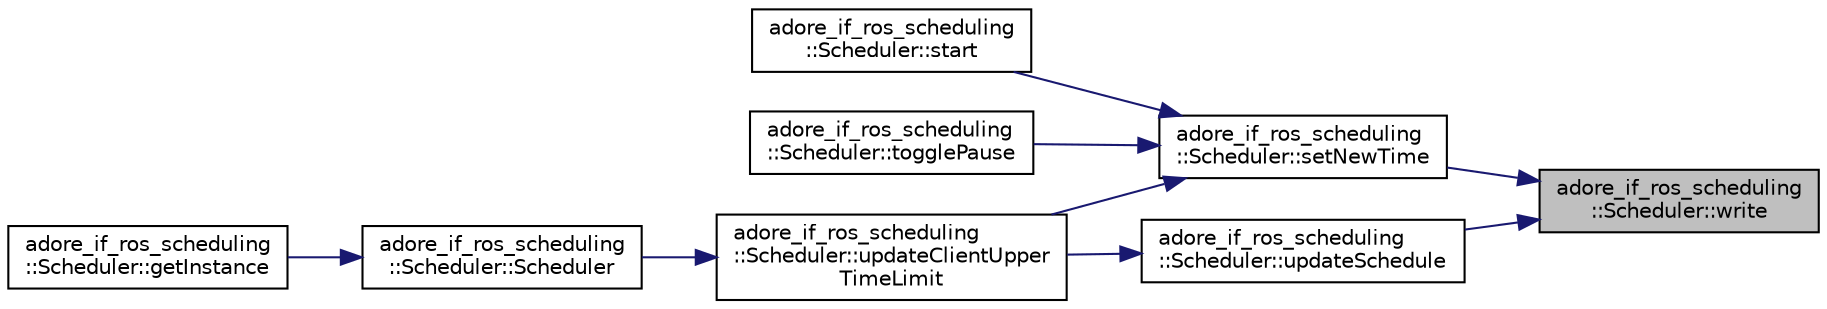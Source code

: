 digraph "adore_if_ros_scheduling::Scheduler::write"
{
 // LATEX_PDF_SIZE
  edge [fontname="Helvetica",fontsize="10",labelfontname="Helvetica",labelfontsize="10"];
  node [fontname="Helvetica",fontsize="10",shape=record];
  rankdir="RL";
  Node1 [label="adore_if_ros_scheduling\l::Scheduler::write",height=0.2,width=0.4,color="black", fillcolor="grey75", style="filled", fontcolor="black",tooltip=" "];
  Node1 -> Node2 [dir="back",color="midnightblue",fontsize="10",style="solid",fontname="Helvetica"];
  Node2 [label="adore_if_ros_scheduling\l::Scheduler::setNewTime",height=0.2,width=0.4,color="black", fillcolor="white", style="filled",URL="$classadore__if__ros__scheduling_1_1Scheduler.html#abc9832961c69cf548975d7578f73c17d",tooltip=" "];
  Node2 -> Node3 [dir="back",color="midnightblue",fontsize="10",style="solid",fontname="Helvetica"];
  Node3 [label="adore_if_ros_scheduling\l::Scheduler::start",height=0.2,width=0.4,color="black", fillcolor="white", style="filled",URL="$classadore__if__ros__scheduling_1_1Scheduler.html#a2ce7c73d2b896fcf3d60780503e9ce59",tooltip=" "];
  Node2 -> Node4 [dir="back",color="midnightblue",fontsize="10",style="solid",fontname="Helvetica"];
  Node4 [label="adore_if_ros_scheduling\l::Scheduler::togglePause",height=0.2,width=0.4,color="black", fillcolor="white", style="filled",URL="$classadore__if__ros__scheduling_1_1Scheduler.html#ac6afe7f1ef801f170a169ec7fe955202",tooltip=" "];
  Node2 -> Node5 [dir="back",color="midnightblue",fontsize="10",style="solid",fontname="Helvetica"];
  Node5 [label="adore_if_ros_scheduling\l::Scheduler::updateClientUpper\lTimeLimit",height=0.2,width=0.4,color="black", fillcolor="white", style="filled",URL="$classadore__if__ros__scheduling_1_1Scheduler.html#aba4f08c9b80d3c83722c128550507e0e",tooltip=" "];
  Node5 -> Node6 [dir="back",color="midnightblue",fontsize="10",style="solid",fontname="Helvetica"];
  Node6 [label="adore_if_ros_scheduling\l::Scheduler::Scheduler",height=0.2,width=0.4,color="black", fillcolor="white", style="filled",URL="$classadore__if__ros__scheduling_1_1Scheduler.html#a492d5b57b688ff229023f7d0ddd84d5c",tooltip=" "];
  Node6 -> Node7 [dir="back",color="midnightblue",fontsize="10",style="solid",fontname="Helvetica"];
  Node7 [label="adore_if_ros_scheduling\l::Scheduler::getInstance",height=0.2,width=0.4,color="black", fillcolor="white", style="filled",URL="$classadore__if__ros__scheduling_1_1Scheduler.html#a989410dec520ac020cebbb494dff80fc",tooltip=" "];
  Node1 -> Node8 [dir="back",color="midnightblue",fontsize="10",style="solid",fontname="Helvetica"];
  Node8 [label="adore_if_ros_scheduling\l::Scheduler::updateSchedule",height=0.2,width=0.4,color="black", fillcolor="white", style="filled",URL="$classadore__if__ros__scheduling_1_1Scheduler.html#a11fa28fc514a6248d3ea95a629dc614b",tooltip=" "];
  Node8 -> Node5 [dir="back",color="midnightblue",fontsize="10",style="solid",fontname="Helvetica"];
}
